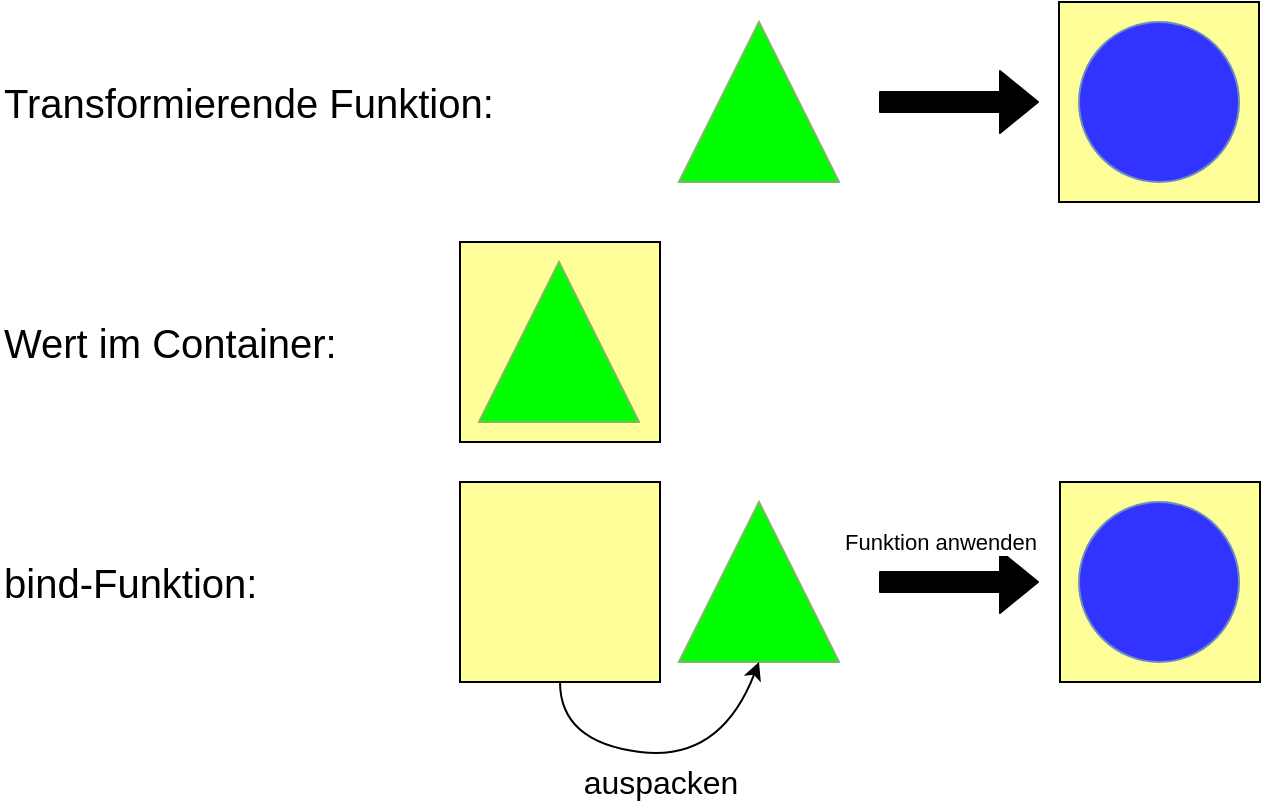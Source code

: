 <mxfile version="10.5.9"><diagram id="6wTnd-7QoTnEBM-JV5_C" name="Page-1"><mxGraphModel dx="1394" dy="837" grid="1" gridSize="10" guides="1" tooltips="1" connect="1" arrows="1" fold="1" page="1" pageScale="1" pageWidth="827" pageHeight="1169" math="0" shadow="0"><root><mxCell id="0"/><mxCell id="1" parent="0"/><mxCell id="bCendzrWeAYjt0rhJ08Y-2" value="" style="rounded=0;whiteSpace=wrap;html=1;align=left;labelBackgroundColor=#FFFF99;fillColor=#FFFF99;" vertex="1" parent="1"><mxGeometry x="570" y="310" width="100" height="100" as="geometry"/></mxCell><mxCell id="bCendzrWeAYjt0rhJ08Y-1" value="" style="rounded=0;whiteSpace=wrap;html=1;align=left;labelBackgroundColor=#FFFF99;fillColor=#FFFF99;" vertex="1" parent="1"><mxGeometry x="569.5" y="70" width="100" height="100" as="geometry"/></mxCell><mxCell id="qZ1e4OTwDIsCht7IEiU5-11" value="" style="rounded=0;whiteSpace=wrap;html=1;align=left;labelBackgroundColor=#FFFF99;fillColor=#FFFF99;" parent="1" vertex="1"><mxGeometry x="270" y="190" width="100" height="100" as="geometry"/></mxCell><mxCell id="qZ1e4OTwDIsCht7IEiU5-2" value="" style="triangle;whiteSpace=wrap;html=1;rotation=-90;fillColor=#00FF00;strokeColor=#82b366;" parent="1" vertex="1"><mxGeometry x="379.5" y="320" width="80" height="80" as="geometry"/></mxCell><mxCell id="qZ1e4OTwDIsCht7IEiU5-5" value="" style="ellipse;whiteSpace=wrap;html=1;aspect=fixed;fillColor=#3333FF;strokeColor=#6c8ebf;" parent="1" vertex="1"><mxGeometry x="579.5" y="320" width="80" height="80" as="geometry"/></mxCell><mxCell id="qZ1e4OTwDIsCht7IEiU5-7" value="Funktion anwenden" style="shape=flexArrow;endArrow=classic;html=1;fillColor=#000000;" parent="1" edge="1"><mxGeometry x="-0.237" y="20" width="50" height="50" relative="1" as="geometry"><mxPoint x="479.5" y="360" as="sourcePoint"/><mxPoint x="559.5" y="360" as="targetPoint"/><mxPoint as="offset"/></mxGeometry></mxCell><mxCell id="qZ1e4OTwDIsCht7IEiU5-8" value="&lt;font style=&quot;font-size: 20px&quot;&gt;Transformierende Funktion:&lt;/font&gt;" style="text;html=1;strokeColor=none;fillColor=none;align=left;verticalAlign=middle;whiteSpace=wrap;rounded=0;" parent="1" vertex="1"><mxGeometry x="40" y="110" width="280" height="20" as="geometry"/></mxCell><mxCell id="qZ1e4OTwDIsCht7IEiU5-9" value="&lt;font style=&quot;font-size: 20px&quot;&gt;Wert im Container:&lt;/font&gt;" style="text;html=1;strokeColor=none;fillColor=none;align=left;verticalAlign=middle;whiteSpace=wrap;rounded=0;" parent="1" vertex="1"><mxGeometry x="40" y="230" width="200" height="20" as="geometry"/></mxCell><mxCell id="qZ1e4OTwDIsCht7IEiU5-10" value="" style="triangle;whiteSpace=wrap;html=1;rotation=-90;fillColor=#00FF00;strokeColor=#82b366;" parent="1" vertex="1"><mxGeometry x="279.5" y="200" width="80" height="80" as="geometry"/></mxCell><mxCell id="qZ1e4OTwDIsCht7IEiU5-12" value="&lt;font style=&quot;font-size: 20px&quot;&gt;bind-Funktion:&lt;/font&gt;" style="text;html=1;strokeColor=none;fillColor=none;align=left;verticalAlign=middle;whiteSpace=wrap;rounded=0;" parent="1" vertex="1"><mxGeometry x="40" y="350" width="200" height="20" as="geometry"/></mxCell><mxCell id="qZ1e4OTwDIsCht7IEiU5-13" value="" style="rounded=0;whiteSpace=wrap;html=1;align=left;labelBackgroundColor=#FFFF99;fillColor=#FFFF99;" parent="1" vertex="1"><mxGeometry x="270" y="310" width="100" height="100" as="geometry"/></mxCell><mxCell id="qZ1e4OTwDIsCht7IEiU5-19" value="" style="triangle;whiteSpace=wrap;html=1;rotation=-90;fillColor=#00FF00;strokeColor=#82b366;" parent="1" vertex="1"><mxGeometry x="379.5" y="80" width="80" height="80" as="geometry"/></mxCell><mxCell id="qZ1e4OTwDIsCht7IEiU5-20" value="" style="ellipse;whiteSpace=wrap;html=1;aspect=fixed;fillColor=#3333FF;strokeColor=#6c8ebf;" parent="1" vertex="1"><mxGeometry x="579.5" y="80" width="80" height="80" as="geometry"/></mxCell><mxCell id="qZ1e4OTwDIsCht7IEiU5-21" value="" style="shape=flexArrow;endArrow=classic;html=1;fillColor=#000000;" parent="1" edge="1"><mxGeometry width="50" height="50" relative="1" as="geometry"><mxPoint x="479.5" y="120" as="sourcePoint"/><mxPoint x="559.5" y="120" as="targetPoint"/></mxGeometry></mxCell><mxCell id="qZ1e4OTwDIsCht7IEiU5-22" value="" style="curved=1;endArrow=classic;html=1;fillColor=#000000;exitX=0.5;exitY=1;exitDx=0;exitDy=0;entryX=0;entryY=0.5;entryDx=0;entryDy=0;" parent="1" source="qZ1e4OTwDIsCht7IEiU5-13" target="qZ1e4OTwDIsCht7IEiU5-2" edge="1"><mxGeometry width="50" height="50" relative="1" as="geometry"><mxPoint x="350" y="520" as="sourcePoint"/><mxPoint x="400" y="470" as="targetPoint"/><Array as="points"><mxPoint x="320" y="440"/><mxPoint x="400" y="450"/></Array></mxGeometry></mxCell><mxCell id="qZ1e4OTwDIsCht7IEiU5-23" value="&lt;font style=&quot;font-size: 16px&quot;&gt;auspacken&lt;/font&gt;" style="text;html=1;resizable=0;points=[];align=center;verticalAlign=middle;labelBackgroundColor=#ffffff;" parent="qZ1e4OTwDIsCht7IEiU5-22" vertex="1" connectable="0"><mxGeometry x="-0.367" y="1" relative="1" as="geometry"><mxPoint x="28" y="18.5" as="offset"/></mxGeometry></mxCell></root></mxGraphModel></diagram></mxfile>